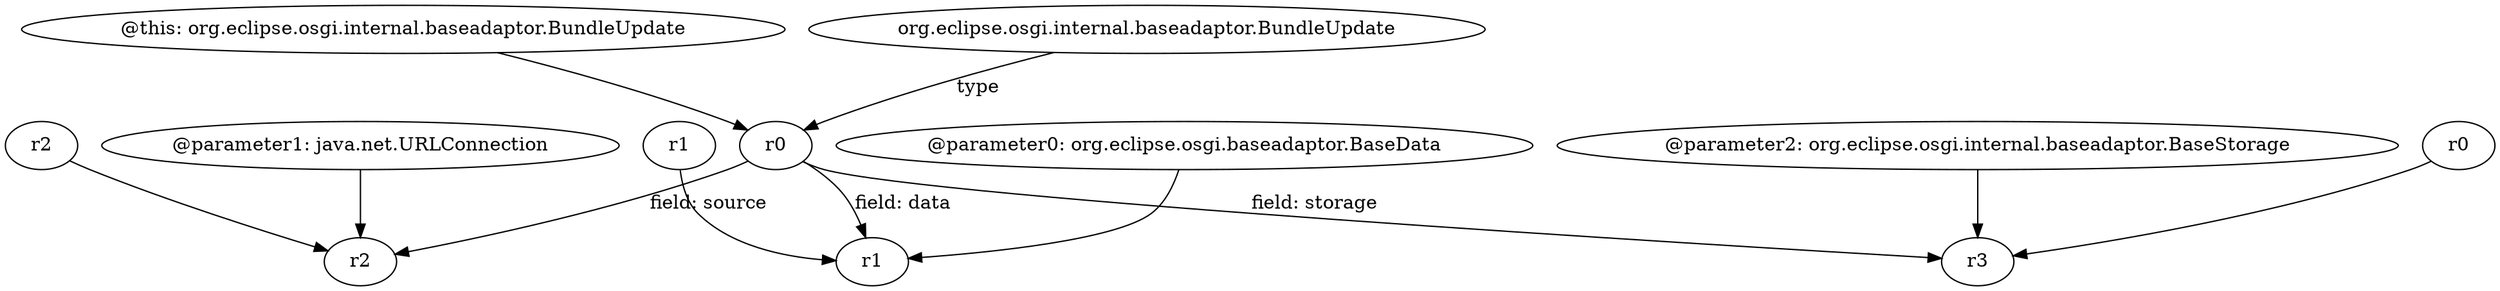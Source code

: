 digraph g {
0[label="@this: org.eclipse.osgi.internal.baseadaptor.BundleUpdate"]
1[label="r0"]
0->1[label=""]
2[label="r2"]
3[label="r2"]
2->3[label=""]
4[label="@parameter0: org.eclipse.osgi.baseadaptor.BaseData"]
5[label="r1"]
4->5[label=""]
6[label="@parameter2: org.eclipse.osgi.internal.baseadaptor.BaseStorage"]
7[label="r3"]
6->7[label=""]
1->7[label="field: storage"]
8[label="r1"]
8->5[label=""]
9[label="r0"]
9->7[label=""]
10[label="@parameter1: java.net.URLConnection"]
10->3[label=""]
1->5[label="field: data"]
1->3[label="field: source"]
11[label="org.eclipse.osgi.internal.baseadaptor.BundleUpdate"]
11->1[label="type"]
}
